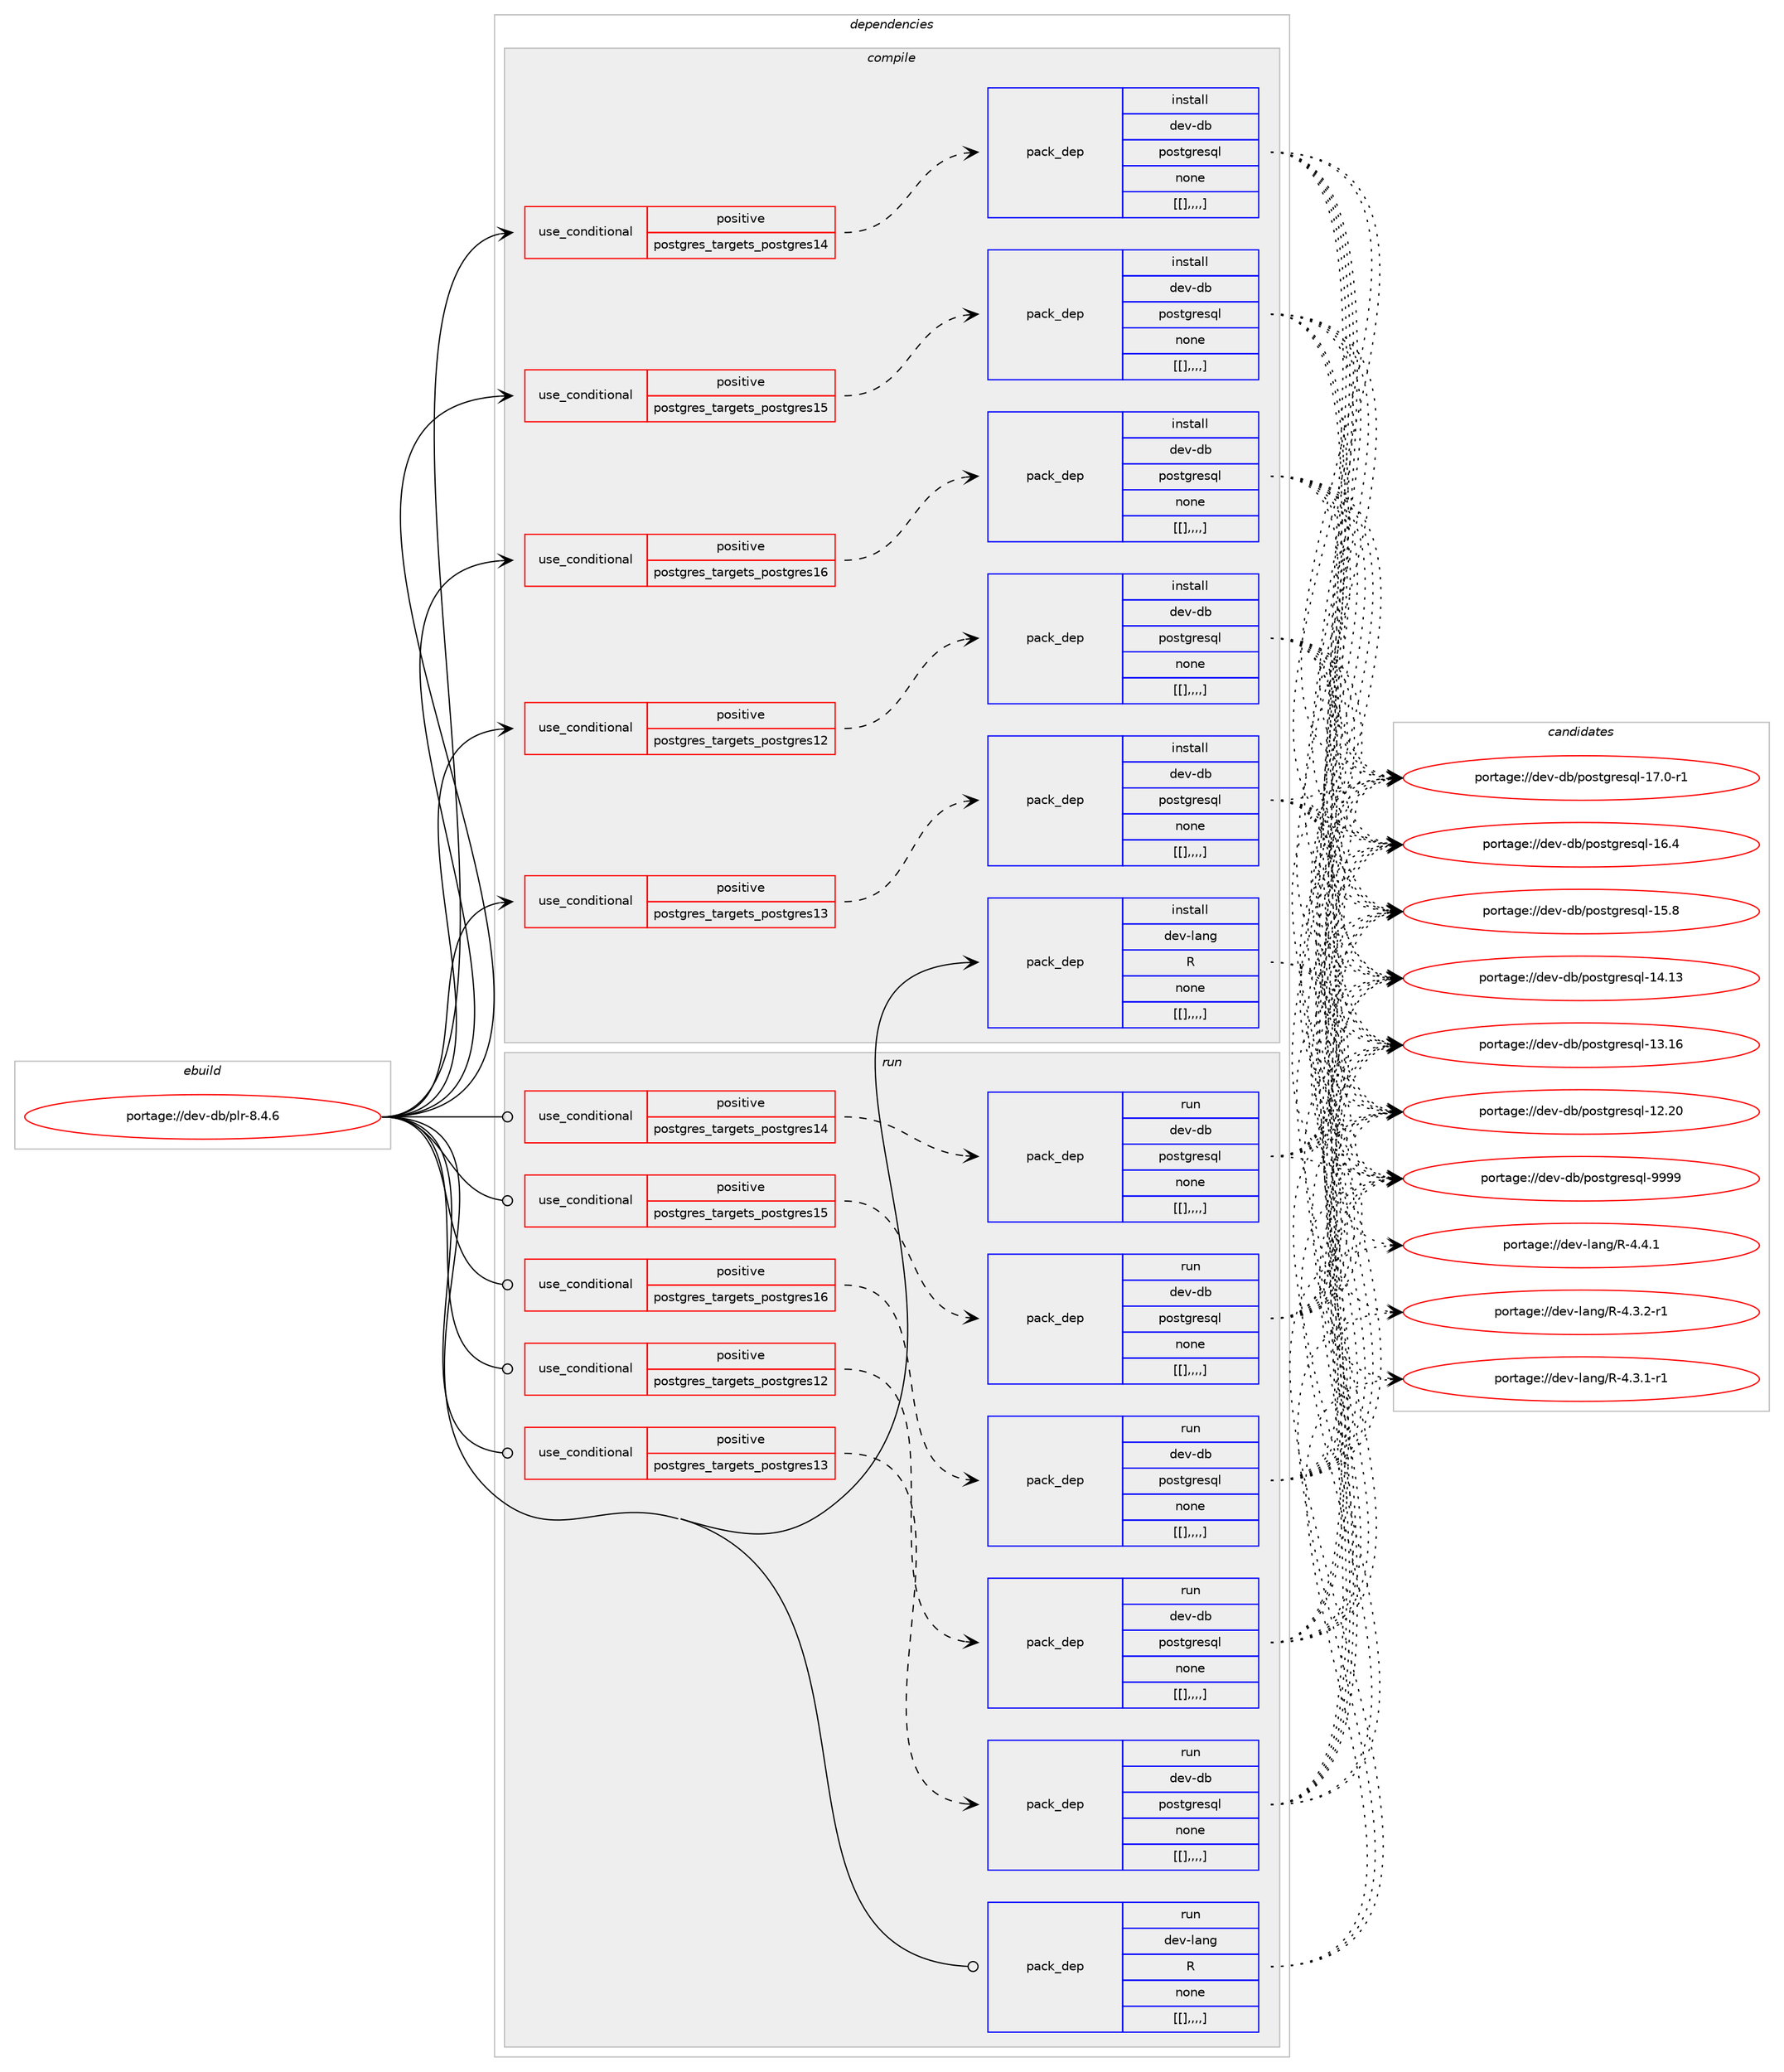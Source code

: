 digraph prolog {

# *************
# Graph options
# *************

newrank=true;
concentrate=true;
compound=true;
graph [rankdir=LR,fontname=Helvetica,fontsize=10,ranksep=1.5];#, ranksep=2.5, nodesep=0.2];
edge  [arrowhead=vee];
node  [fontname=Helvetica,fontsize=10];

# **********
# The ebuild
# **********

subgraph cluster_leftcol {
color=gray;
label=<<i>ebuild</i>>;
id [label="portage://dev-db/plr-8.4.6", color=red, width=4, href="../dev-db/plr-8.4.6.svg"];
}

# ****************
# The dependencies
# ****************

subgraph cluster_midcol {
color=gray;
label=<<i>dependencies</i>>;
subgraph cluster_compile {
fillcolor="#eeeeee";
style=filled;
label=<<i>compile</i>>;
subgraph cond19250 {
dependency71499 [label=<<TABLE BORDER="0" CELLBORDER="1" CELLSPACING="0" CELLPADDING="4"><TR><TD ROWSPAN="3" CELLPADDING="10">use_conditional</TD></TR><TR><TD>positive</TD></TR><TR><TD>postgres_targets_postgres12</TD></TR></TABLE>>, shape=none, color=red];
subgraph pack51258 {
dependency71591 [label=<<TABLE BORDER="0" CELLBORDER="1" CELLSPACING="0" CELLPADDING="4" WIDTH="220"><TR><TD ROWSPAN="6" CELLPADDING="30">pack_dep</TD></TR><TR><TD WIDTH="110">install</TD></TR><TR><TD>dev-db</TD></TR><TR><TD>postgresql</TD></TR><TR><TD>none</TD></TR><TR><TD>[[],,,,]</TD></TR></TABLE>>, shape=none, color=blue];
}
dependency71499:e -> dependency71591:w [weight=20,style="dashed",arrowhead="vee"];
}
id:e -> dependency71499:w [weight=20,style="solid",arrowhead="vee"];
subgraph cond19291 {
dependency71632 [label=<<TABLE BORDER="0" CELLBORDER="1" CELLSPACING="0" CELLPADDING="4"><TR><TD ROWSPAN="3" CELLPADDING="10">use_conditional</TD></TR><TR><TD>positive</TD></TR><TR><TD>postgres_targets_postgres13</TD></TR></TABLE>>, shape=none, color=red];
subgraph pack51334 {
dependency71633 [label=<<TABLE BORDER="0" CELLBORDER="1" CELLSPACING="0" CELLPADDING="4" WIDTH="220"><TR><TD ROWSPAN="6" CELLPADDING="30">pack_dep</TD></TR><TR><TD WIDTH="110">install</TD></TR><TR><TD>dev-db</TD></TR><TR><TD>postgresql</TD></TR><TR><TD>none</TD></TR><TR><TD>[[],,,,]</TD></TR></TABLE>>, shape=none, color=blue];
}
dependency71632:e -> dependency71633:w [weight=20,style="dashed",arrowhead="vee"];
}
id:e -> dependency71632:w [weight=20,style="solid",arrowhead="vee"];
subgraph cond19295 {
dependency71637 [label=<<TABLE BORDER="0" CELLBORDER="1" CELLSPACING="0" CELLPADDING="4"><TR><TD ROWSPAN="3" CELLPADDING="10">use_conditional</TD></TR><TR><TD>positive</TD></TR><TR><TD>postgres_targets_postgres14</TD></TR></TABLE>>, shape=none, color=red];
subgraph pack51337 {
dependency71640 [label=<<TABLE BORDER="0" CELLBORDER="1" CELLSPACING="0" CELLPADDING="4" WIDTH="220"><TR><TD ROWSPAN="6" CELLPADDING="30">pack_dep</TD></TR><TR><TD WIDTH="110">install</TD></TR><TR><TD>dev-db</TD></TR><TR><TD>postgresql</TD></TR><TR><TD>none</TD></TR><TR><TD>[[],,,,]</TD></TR></TABLE>>, shape=none, color=blue];
}
dependency71637:e -> dependency71640:w [weight=20,style="dashed",arrowhead="vee"];
}
id:e -> dependency71637:w [weight=20,style="solid",arrowhead="vee"];
subgraph cond19298 {
dependency71645 [label=<<TABLE BORDER="0" CELLBORDER="1" CELLSPACING="0" CELLPADDING="4"><TR><TD ROWSPAN="3" CELLPADDING="10">use_conditional</TD></TR><TR><TD>positive</TD></TR><TR><TD>postgres_targets_postgres15</TD></TR></TABLE>>, shape=none, color=red];
subgraph pack51377 {
dependency71706 [label=<<TABLE BORDER="0" CELLBORDER="1" CELLSPACING="0" CELLPADDING="4" WIDTH="220"><TR><TD ROWSPAN="6" CELLPADDING="30">pack_dep</TD></TR><TR><TD WIDTH="110">install</TD></TR><TR><TD>dev-db</TD></TR><TR><TD>postgresql</TD></TR><TR><TD>none</TD></TR><TR><TD>[[],,,,]</TD></TR></TABLE>>, shape=none, color=blue];
}
dependency71645:e -> dependency71706:w [weight=20,style="dashed",arrowhead="vee"];
}
id:e -> dependency71645:w [weight=20,style="solid",arrowhead="vee"];
subgraph cond19320 {
dependency71730 [label=<<TABLE BORDER="0" CELLBORDER="1" CELLSPACING="0" CELLPADDING="4"><TR><TD ROWSPAN="3" CELLPADDING="10">use_conditional</TD></TR><TR><TD>positive</TD></TR><TR><TD>postgres_targets_postgres16</TD></TR></TABLE>>, shape=none, color=red];
subgraph pack51467 {
dependency71837 [label=<<TABLE BORDER="0" CELLBORDER="1" CELLSPACING="0" CELLPADDING="4" WIDTH="220"><TR><TD ROWSPAN="6" CELLPADDING="30">pack_dep</TD></TR><TR><TD WIDTH="110">install</TD></TR><TR><TD>dev-db</TD></TR><TR><TD>postgresql</TD></TR><TR><TD>none</TD></TR><TR><TD>[[],,,,]</TD></TR></TABLE>>, shape=none, color=blue];
}
dependency71730:e -> dependency71837:w [weight=20,style="dashed",arrowhead="vee"];
}
id:e -> dependency71730:w [weight=20,style="solid",arrowhead="vee"];
subgraph pack51506 {
dependency71952 [label=<<TABLE BORDER="0" CELLBORDER="1" CELLSPACING="0" CELLPADDING="4" WIDTH="220"><TR><TD ROWSPAN="6" CELLPADDING="30">pack_dep</TD></TR><TR><TD WIDTH="110">install</TD></TR><TR><TD>dev-lang</TD></TR><TR><TD>R</TD></TR><TR><TD>none</TD></TR><TR><TD>[[],,,,]</TD></TR></TABLE>>, shape=none, color=blue];
}
id:e -> dependency71952:w [weight=20,style="solid",arrowhead="vee"];
}
subgraph cluster_compileandrun {
fillcolor="#eeeeee";
style=filled;
label=<<i>compile and run</i>>;
}
subgraph cluster_run {
fillcolor="#eeeeee";
style=filled;
label=<<i>run</i>>;
subgraph cond19398 {
dependency72023 [label=<<TABLE BORDER="0" CELLBORDER="1" CELLSPACING="0" CELLPADDING="4"><TR><TD ROWSPAN="3" CELLPADDING="10">use_conditional</TD></TR><TR><TD>positive</TD></TR><TR><TD>postgres_targets_postgres12</TD></TR></TABLE>>, shape=none, color=red];
subgraph pack51589 {
dependency72071 [label=<<TABLE BORDER="0" CELLBORDER="1" CELLSPACING="0" CELLPADDING="4" WIDTH="220"><TR><TD ROWSPAN="6" CELLPADDING="30">pack_dep</TD></TR><TR><TD WIDTH="110">run</TD></TR><TR><TD>dev-db</TD></TR><TR><TD>postgresql</TD></TR><TR><TD>none</TD></TR><TR><TD>[[],,,,]</TD></TR></TABLE>>, shape=none, color=blue];
}
dependency72023:e -> dependency72071:w [weight=20,style="dashed",arrowhead="vee"];
}
id:e -> dependency72023:w [weight=20,style="solid",arrowhead="odot"];
subgraph cond19441 {
dependency72118 [label=<<TABLE BORDER="0" CELLBORDER="1" CELLSPACING="0" CELLPADDING="4"><TR><TD ROWSPAN="3" CELLPADDING="10">use_conditional</TD></TR><TR><TD>positive</TD></TR><TR><TD>postgres_targets_postgres13</TD></TR></TABLE>>, shape=none, color=red];
subgraph pack51654 {
dependency72164 [label=<<TABLE BORDER="0" CELLBORDER="1" CELLSPACING="0" CELLPADDING="4" WIDTH="220"><TR><TD ROWSPAN="6" CELLPADDING="30">pack_dep</TD></TR><TR><TD WIDTH="110">run</TD></TR><TR><TD>dev-db</TD></TR><TR><TD>postgresql</TD></TR><TR><TD>none</TD></TR><TR><TD>[[],,,,]</TD></TR></TABLE>>, shape=none, color=blue];
}
dependency72118:e -> dependency72164:w [weight=20,style="dashed",arrowhead="vee"];
}
id:e -> dependency72118:w [weight=20,style="solid",arrowhead="odot"];
subgraph cond19493 {
dependency72372 [label=<<TABLE BORDER="0" CELLBORDER="1" CELLSPACING="0" CELLPADDING="4"><TR><TD ROWSPAN="3" CELLPADDING="10">use_conditional</TD></TR><TR><TD>positive</TD></TR><TR><TD>postgres_targets_postgres14</TD></TR></TABLE>>, shape=none, color=red];
subgraph pack51817 {
dependency72395 [label=<<TABLE BORDER="0" CELLBORDER="1" CELLSPACING="0" CELLPADDING="4" WIDTH="220"><TR><TD ROWSPAN="6" CELLPADDING="30">pack_dep</TD></TR><TR><TD WIDTH="110">run</TD></TR><TR><TD>dev-db</TD></TR><TR><TD>postgresql</TD></TR><TR><TD>none</TD></TR><TR><TD>[[],,,,]</TD></TR></TABLE>>, shape=none, color=blue];
}
dependency72372:e -> dependency72395:w [weight=20,style="dashed",arrowhead="vee"];
}
id:e -> dependency72372:w [weight=20,style="solid",arrowhead="odot"];
subgraph cond19552 {
dependency72424 [label=<<TABLE BORDER="0" CELLBORDER="1" CELLSPACING="0" CELLPADDING="4"><TR><TD ROWSPAN="3" CELLPADDING="10">use_conditional</TD></TR><TR><TD>positive</TD></TR><TR><TD>postgres_targets_postgres15</TD></TR></TABLE>>, shape=none, color=red];
subgraph pack51850 {
dependency72478 [label=<<TABLE BORDER="0" CELLBORDER="1" CELLSPACING="0" CELLPADDING="4" WIDTH="220"><TR><TD ROWSPAN="6" CELLPADDING="30">pack_dep</TD></TR><TR><TD WIDTH="110">run</TD></TR><TR><TD>dev-db</TD></TR><TR><TD>postgresql</TD></TR><TR><TD>none</TD></TR><TR><TD>[[],,,,]</TD></TR></TABLE>>, shape=none, color=blue];
}
dependency72424:e -> dependency72478:w [weight=20,style="dashed",arrowhead="vee"];
}
id:e -> dependency72424:w [weight=20,style="solid",arrowhead="odot"];
subgraph cond19610 {
dependency72571 [label=<<TABLE BORDER="0" CELLBORDER="1" CELLSPACING="0" CELLPADDING="4"><TR><TD ROWSPAN="3" CELLPADDING="10">use_conditional</TD></TR><TR><TD>positive</TD></TR><TR><TD>postgres_targets_postgres16</TD></TR></TABLE>>, shape=none, color=red];
subgraph pack51955 {
dependency72602 [label=<<TABLE BORDER="0" CELLBORDER="1" CELLSPACING="0" CELLPADDING="4" WIDTH="220"><TR><TD ROWSPAN="6" CELLPADDING="30">pack_dep</TD></TR><TR><TD WIDTH="110">run</TD></TR><TR><TD>dev-db</TD></TR><TR><TD>postgresql</TD></TR><TR><TD>none</TD></TR><TR><TD>[[],,,,]</TD></TR></TABLE>>, shape=none, color=blue];
}
dependency72571:e -> dependency72602:w [weight=20,style="dashed",arrowhead="vee"];
}
id:e -> dependency72571:w [weight=20,style="solid",arrowhead="odot"];
subgraph pack51974 {
dependency72608 [label=<<TABLE BORDER="0" CELLBORDER="1" CELLSPACING="0" CELLPADDING="4" WIDTH="220"><TR><TD ROWSPAN="6" CELLPADDING="30">pack_dep</TD></TR><TR><TD WIDTH="110">run</TD></TR><TR><TD>dev-lang</TD></TR><TR><TD>R</TD></TR><TR><TD>none</TD></TR><TR><TD>[[],,,,]</TD></TR></TABLE>>, shape=none, color=blue];
}
id:e -> dependency72608:w [weight=20,style="solid",arrowhead="odot"];
}
}

# **************
# The candidates
# **************

subgraph cluster_choices {
rank=same;
color=gray;
label=<<i>candidates</i>>;

subgraph choice50943 {
color=black;
nodesep=1;
choice1001011184510098471121111151161031141011151131084557575757 [label="portage://dev-db/postgresql-9999", color=red, width=4,href="../dev-db/postgresql-9999.svg"];
choice10010111845100984711211111511610311410111511310845495546484511449 [label="portage://dev-db/postgresql-17.0-r1", color=red, width=4,href="../dev-db/postgresql-17.0-r1.svg"];
choice1001011184510098471121111151161031141011151131084549544652 [label="portage://dev-db/postgresql-16.4", color=red, width=4,href="../dev-db/postgresql-16.4.svg"];
choice1001011184510098471121111151161031141011151131084549534656 [label="portage://dev-db/postgresql-15.8", color=red, width=4,href="../dev-db/postgresql-15.8.svg"];
choice100101118451009847112111115116103114101115113108454952464951 [label="portage://dev-db/postgresql-14.13", color=red, width=4,href="../dev-db/postgresql-14.13.svg"];
choice100101118451009847112111115116103114101115113108454951464954 [label="portage://dev-db/postgresql-13.16", color=red, width=4,href="../dev-db/postgresql-13.16.svg"];
choice100101118451009847112111115116103114101115113108454950465048 [label="portage://dev-db/postgresql-12.20", color=red, width=4,href="../dev-db/postgresql-12.20.svg"];
dependency71591:e -> choice1001011184510098471121111151161031141011151131084557575757:w [style=dotted,weight="100"];
dependency71591:e -> choice10010111845100984711211111511610311410111511310845495546484511449:w [style=dotted,weight="100"];
dependency71591:e -> choice1001011184510098471121111151161031141011151131084549544652:w [style=dotted,weight="100"];
dependency71591:e -> choice1001011184510098471121111151161031141011151131084549534656:w [style=dotted,weight="100"];
dependency71591:e -> choice100101118451009847112111115116103114101115113108454952464951:w [style=dotted,weight="100"];
dependency71591:e -> choice100101118451009847112111115116103114101115113108454951464954:w [style=dotted,weight="100"];
dependency71591:e -> choice100101118451009847112111115116103114101115113108454950465048:w [style=dotted,weight="100"];
}
subgraph choice50974 {
color=black;
nodesep=1;
choice1001011184510098471121111151161031141011151131084557575757 [label="portage://dev-db/postgresql-9999", color=red, width=4,href="../dev-db/postgresql-9999.svg"];
choice10010111845100984711211111511610311410111511310845495546484511449 [label="portage://dev-db/postgresql-17.0-r1", color=red, width=4,href="../dev-db/postgresql-17.0-r1.svg"];
choice1001011184510098471121111151161031141011151131084549544652 [label="portage://dev-db/postgresql-16.4", color=red, width=4,href="../dev-db/postgresql-16.4.svg"];
choice1001011184510098471121111151161031141011151131084549534656 [label="portage://dev-db/postgresql-15.8", color=red, width=4,href="../dev-db/postgresql-15.8.svg"];
choice100101118451009847112111115116103114101115113108454952464951 [label="portage://dev-db/postgresql-14.13", color=red, width=4,href="../dev-db/postgresql-14.13.svg"];
choice100101118451009847112111115116103114101115113108454951464954 [label="portage://dev-db/postgresql-13.16", color=red, width=4,href="../dev-db/postgresql-13.16.svg"];
choice100101118451009847112111115116103114101115113108454950465048 [label="portage://dev-db/postgresql-12.20", color=red, width=4,href="../dev-db/postgresql-12.20.svg"];
dependency71633:e -> choice1001011184510098471121111151161031141011151131084557575757:w [style=dotted,weight="100"];
dependency71633:e -> choice10010111845100984711211111511610311410111511310845495546484511449:w [style=dotted,weight="100"];
dependency71633:e -> choice1001011184510098471121111151161031141011151131084549544652:w [style=dotted,weight="100"];
dependency71633:e -> choice1001011184510098471121111151161031141011151131084549534656:w [style=dotted,weight="100"];
dependency71633:e -> choice100101118451009847112111115116103114101115113108454952464951:w [style=dotted,weight="100"];
dependency71633:e -> choice100101118451009847112111115116103114101115113108454951464954:w [style=dotted,weight="100"];
dependency71633:e -> choice100101118451009847112111115116103114101115113108454950465048:w [style=dotted,weight="100"];
}
subgraph choice50981 {
color=black;
nodesep=1;
choice1001011184510098471121111151161031141011151131084557575757 [label="portage://dev-db/postgresql-9999", color=red, width=4,href="../dev-db/postgresql-9999.svg"];
choice10010111845100984711211111511610311410111511310845495546484511449 [label="portage://dev-db/postgresql-17.0-r1", color=red, width=4,href="../dev-db/postgresql-17.0-r1.svg"];
choice1001011184510098471121111151161031141011151131084549544652 [label="portage://dev-db/postgresql-16.4", color=red, width=4,href="../dev-db/postgresql-16.4.svg"];
choice1001011184510098471121111151161031141011151131084549534656 [label="portage://dev-db/postgresql-15.8", color=red, width=4,href="../dev-db/postgresql-15.8.svg"];
choice100101118451009847112111115116103114101115113108454952464951 [label="portage://dev-db/postgresql-14.13", color=red, width=4,href="../dev-db/postgresql-14.13.svg"];
choice100101118451009847112111115116103114101115113108454951464954 [label="portage://dev-db/postgresql-13.16", color=red, width=4,href="../dev-db/postgresql-13.16.svg"];
choice100101118451009847112111115116103114101115113108454950465048 [label="portage://dev-db/postgresql-12.20", color=red, width=4,href="../dev-db/postgresql-12.20.svg"];
dependency71640:e -> choice1001011184510098471121111151161031141011151131084557575757:w [style=dotted,weight="100"];
dependency71640:e -> choice10010111845100984711211111511610311410111511310845495546484511449:w [style=dotted,weight="100"];
dependency71640:e -> choice1001011184510098471121111151161031141011151131084549544652:w [style=dotted,weight="100"];
dependency71640:e -> choice1001011184510098471121111151161031141011151131084549534656:w [style=dotted,weight="100"];
dependency71640:e -> choice100101118451009847112111115116103114101115113108454952464951:w [style=dotted,weight="100"];
dependency71640:e -> choice100101118451009847112111115116103114101115113108454951464954:w [style=dotted,weight="100"];
dependency71640:e -> choice100101118451009847112111115116103114101115113108454950465048:w [style=dotted,weight="100"];
}
subgraph choice50985 {
color=black;
nodesep=1;
choice1001011184510098471121111151161031141011151131084557575757 [label="portage://dev-db/postgresql-9999", color=red, width=4,href="../dev-db/postgresql-9999.svg"];
choice10010111845100984711211111511610311410111511310845495546484511449 [label="portage://dev-db/postgresql-17.0-r1", color=red, width=4,href="../dev-db/postgresql-17.0-r1.svg"];
choice1001011184510098471121111151161031141011151131084549544652 [label="portage://dev-db/postgresql-16.4", color=red, width=4,href="../dev-db/postgresql-16.4.svg"];
choice1001011184510098471121111151161031141011151131084549534656 [label="portage://dev-db/postgresql-15.8", color=red, width=4,href="../dev-db/postgresql-15.8.svg"];
choice100101118451009847112111115116103114101115113108454952464951 [label="portage://dev-db/postgresql-14.13", color=red, width=4,href="../dev-db/postgresql-14.13.svg"];
choice100101118451009847112111115116103114101115113108454951464954 [label="portage://dev-db/postgresql-13.16", color=red, width=4,href="../dev-db/postgresql-13.16.svg"];
choice100101118451009847112111115116103114101115113108454950465048 [label="portage://dev-db/postgresql-12.20", color=red, width=4,href="../dev-db/postgresql-12.20.svg"];
dependency71706:e -> choice1001011184510098471121111151161031141011151131084557575757:w [style=dotted,weight="100"];
dependency71706:e -> choice10010111845100984711211111511610311410111511310845495546484511449:w [style=dotted,weight="100"];
dependency71706:e -> choice1001011184510098471121111151161031141011151131084549544652:w [style=dotted,weight="100"];
dependency71706:e -> choice1001011184510098471121111151161031141011151131084549534656:w [style=dotted,weight="100"];
dependency71706:e -> choice100101118451009847112111115116103114101115113108454952464951:w [style=dotted,weight="100"];
dependency71706:e -> choice100101118451009847112111115116103114101115113108454951464954:w [style=dotted,weight="100"];
dependency71706:e -> choice100101118451009847112111115116103114101115113108454950465048:w [style=dotted,weight="100"];
}
subgraph choice51013 {
color=black;
nodesep=1;
choice1001011184510098471121111151161031141011151131084557575757 [label="portage://dev-db/postgresql-9999", color=red, width=4,href="../dev-db/postgresql-9999.svg"];
choice10010111845100984711211111511610311410111511310845495546484511449 [label="portage://dev-db/postgresql-17.0-r1", color=red, width=4,href="../dev-db/postgresql-17.0-r1.svg"];
choice1001011184510098471121111151161031141011151131084549544652 [label="portage://dev-db/postgresql-16.4", color=red, width=4,href="../dev-db/postgresql-16.4.svg"];
choice1001011184510098471121111151161031141011151131084549534656 [label="portage://dev-db/postgresql-15.8", color=red, width=4,href="../dev-db/postgresql-15.8.svg"];
choice100101118451009847112111115116103114101115113108454952464951 [label="portage://dev-db/postgresql-14.13", color=red, width=4,href="../dev-db/postgresql-14.13.svg"];
choice100101118451009847112111115116103114101115113108454951464954 [label="portage://dev-db/postgresql-13.16", color=red, width=4,href="../dev-db/postgresql-13.16.svg"];
choice100101118451009847112111115116103114101115113108454950465048 [label="portage://dev-db/postgresql-12.20", color=red, width=4,href="../dev-db/postgresql-12.20.svg"];
dependency71837:e -> choice1001011184510098471121111151161031141011151131084557575757:w [style=dotted,weight="100"];
dependency71837:e -> choice10010111845100984711211111511610311410111511310845495546484511449:w [style=dotted,weight="100"];
dependency71837:e -> choice1001011184510098471121111151161031141011151131084549544652:w [style=dotted,weight="100"];
dependency71837:e -> choice1001011184510098471121111151161031141011151131084549534656:w [style=dotted,weight="100"];
dependency71837:e -> choice100101118451009847112111115116103114101115113108454952464951:w [style=dotted,weight="100"];
dependency71837:e -> choice100101118451009847112111115116103114101115113108454951464954:w [style=dotted,weight="100"];
dependency71837:e -> choice100101118451009847112111115116103114101115113108454950465048:w [style=dotted,weight="100"];
}
subgraph choice51018 {
color=black;
nodesep=1;
choice10010111845108971101034782455246524649 [label="portage://dev-lang/R-4.4.1", color=red, width=4,href="../dev-lang/R-4.4.1.svg"];
choice100101118451089711010347824552465146504511449 [label="portage://dev-lang/R-4.3.2-r1", color=red, width=4,href="../dev-lang/R-4.3.2-r1.svg"];
choice100101118451089711010347824552465146494511449 [label="portage://dev-lang/R-4.3.1-r1", color=red, width=4,href="../dev-lang/R-4.3.1-r1.svg"];
dependency71952:e -> choice10010111845108971101034782455246524649:w [style=dotted,weight="100"];
dependency71952:e -> choice100101118451089711010347824552465146504511449:w [style=dotted,weight="100"];
dependency71952:e -> choice100101118451089711010347824552465146494511449:w [style=dotted,weight="100"];
}
subgraph choice51020 {
color=black;
nodesep=1;
choice1001011184510098471121111151161031141011151131084557575757 [label="portage://dev-db/postgresql-9999", color=red, width=4,href="../dev-db/postgresql-9999.svg"];
choice10010111845100984711211111511610311410111511310845495546484511449 [label="portage://dev-db/postgresql-17.0-r1", color=red, width=4,href="../dev-db/postgresql-17.0-r1.svg"];
choice1001011184510098471121111151161031141011151131084549544652 [label="portage://dev-db/postgresql-16.4", color=red, width=4,href="../dev-db/postgresql-16.4.svg"];
choice1001011184510098471121111151161031141011151131084549534656 [label="portage://dev-db/postgresql-15.8", color=red, width=4,href="../dev-db/postgresql-15.8.svg"];
choice100101118451009847112111115116103114101115113108454952464951 [label="portage://dev-db/postgresql-14.13", color=red, width=4,href="../dev-db/postgresql-14.13.svg"];
choice100101118451009847112111115116103114101115113108454951464954 [label="portage://dev-db/postgresql-13.16", color=red, width=4,href="../dev-db/postgresql-13.16.svg"];
choice100101118451009847112111115116103114101115113108454950465048 [label="portage://dev-db/postgresql-12.20", color=red, width=4,href="../dev-db/postgresql-12.20.svg"];
dependency72071:e -> choice1001011184510098471121111151161031141011151131084557575757:w [style=dotted,weight="100"];
dependency72071:e -> choice10010111845100984711211111511610311410111511310845495546484511449:w [style=dotted,weight="100"];
dependency72071:e -> choice1001011184510098471121111151161031141011151131084549544652:w [style=dotted,weight="100"];
dependency72071:e -> choice1001011184510098471121111151161031141011151131084549534656:w [style=dotted,weight="100"];
dependency72071:e -> choice100101118451009847112111115116103114101115113108454952464951:w [style=dotted,weight="100"];
dependency72071:e -> choice100101118451009847112111115116103114101115113108454951464954:w [style=dotted,weight="100"];
dependency72071:e -> choice100101118451009847112111115116103114101115113108454950465048:w [style=dotted,weight="100"];
}
subgraph choice51032 {
color=black;
nodesep=1;
choice1001011184510098471121111151161031141011151131084557575757 [label="portage://dev-db/postgresql-9999", color=red, width=4,href="../dev-db/postgresql-9999.svg"];
choice10010111845100984711211111511610311410111511310845495546484511449 [label="portage://dev-db/postgresql-17.0-r1", color=red, width=4,href="../dev-db/postgresql-17.0-r1.svg"];
choice1001011184510098471121111151161031141011151131084549544652 [label="portage://dev-db/postgresql-16.4", color=red, width=4,href="../dev-db/postgresql-16.4.svg"];
choice1001011184510098471121111151161031141011151131084549534656 [label="portage://dev-db/postgresql-15.8", color=red, width=4,href="../dev-db/postgresql-15.8.svg"];
choice100101118451009847112111115116103114101115113108454952464951 [label="portage://dev-db/postgresql-14.13", color=red, width=4,href="../dev-db/postgresql-14.13.svg"];
choice100101118451009847112111115116103114101115113108454951464954 [label="portage://dev-db/postgresql-13.16", color=red, width=4,href="../dev-db/postgresql-13.16.svg"];
choice100101118451009847112111115116103114101115113108454950465048 [label="portage://dev-db/postgresql-12.20", color=red, width=4,href="../dev-db/postgresql-12.20.svg"];
dependency72164:e -> choice1001011184510098471121111151161031141011151131084557575757:w [style=dotted,weight="100"];
dependency72164:e -> choice10010111845100984711211111511610311410111511310845495546484511449:w [style=dotted,weight="100"];
dependency72164:e -> choice1001011184510098471121111151161031141011151131084549544652:w [style=dotted,weight="100"];
dependency72164:e -> choice1001011184510098471121111151161031141011151131084549534656:w [style=dotted,weight="100"];
dependency72164:e -> choice100101118451009847112111115116103114101115113108454952464951:w [style=dotted,weight="100"];
dependency72164:e -> choice100101118451009847112111115116103114101115113108454951464954:w [style=dotted,weight="100"];
dependency72164:e -> choice100101118451009847112111115116103114101115113108454950465048:w [style=dotted,weight="100"];
}
subgraph choice51037 {
color=black;
nodesep=1;
choice1001011184510098471121111151161031141011151131084557575757 [label="portage://dev-db/postgresql-9999", color=red, width=4,href="../dev-db/postgresql-9999.svg"];
choice10010111845100984711211111511610311410111511310845495546484511449 [label="portage://dev-db/postgresql-17.0-r1", color=red, width=4,href="../dev-db/postgresql-17.0-r1.svg"];
choice1001011184510098471121111151161031141011151131084549544652 [label="portage://dev-db/postgresql-16.4", color=red, width=4,href="../dev-db/postgresql-16.4.svg"];
choice1001011184510098471121111151161031141011151131084549534656 [label="portage://dev-db/postgresql-15.8", color=red, width=4,href="../dev-db/postgresql-15.8.svg"];
choice100101118451009847112111115116103114101115113108454952464951 [label="portage://dev-db/postgresql-14.13", color=red, width=4,href="../dev-db/postgresql-14.13.svg"];
choice100101118451009847112111115116103114101115113108454951464954 [label="portage://dev-db/postgresql-13.16", color=red, width=4,href="../dev-db/postgresql-13.16.svg"];
choice100101118451009847112111115116103114101115113108454950465048 [label="portage://dev-db/postgresql-12.20", color=red, width=4,href="../dev-db/postgresql-12.20.svg"];
dependency72395:e -> choice1001011184510098471121111151161031141011151131084557575757:w [style=dotted,weight="100"];
dependency72395:e -> choice10010111845100984711211111511610311410111511310845495546484511449:w [style=dotted,weight="100"];
dependency72395:e -> choice1001011184510098471121111151161031141011151131084549544652:w [style=dotted,weight="100"];
dependency72395:e -> choice1001011184510098471121111151161031141011151131084549534656:w [style=dotted,weight="100"];
dependency72395:e -> choice100101118451009847112111115116103114101115113108454952464951:w [style=dotted,weight="100"];
dependency72395:e -> choice100101118451009847112111115116103114101115113108454951464954:w [style=dotted,weight="100"];
dependency72395:e -> choice100101118451009847112111115116103114101115113108454950465048:w [style=dotted,weight="100"];
}
subgraph choice51046 {
color=black;
nodesep=1;
choice1001011184510098471121111151161031141011151131084557575757 [label="portage://dev-db/postgresql-9999", color=red, width=4,href="../dev-db/postgresql-9999.svg"];
choice10010111845100984711211111511610311410111511310845495546484511449 [label="portage://dev-db/postgresql-17.0-r1", color=red, width=4,href="../dev-db/postgresql-17.0-r1.svg"];
choice1001011184510098471121111151161031141011151131084549544652 [label="portage://dev-db/postgresql-16.4", color=red, width=4,href="../dev-db/postgresql-16.4.svg"];
choice1001011184510098471121111151161031141011151131084549534656 [label="portage://dev-db/postgresql-15.8", color=red, width=4,href="../dev-db/postgresql-15.8.svg"];
choice100101118451009847112111115116103114101115113108454952464951 [label="portage://dev-db/postgresql-14.13", color=red, width=4,href="../dev-db/postgresql-14.13.svg"];
choice100101118451009847112111115116103114101115113108454951464954 [label="portage://dev-db/postgresql-13.16", color=red, width=4,href="../dev-db/postgresql-13.16.svg"];
choice100101118451009847112111115116103114101115113108454950465048 [label="portage://dev-db/postgresql-12.20", color=red, width=4,href="../dev-db/postgresql-12.20.svg"];
dependency72478:e -> choice1001011184510098471121111151161031141011151131084557575757:w [style=dotted,weight="100"];
dependency72478:e -> choice10010111845100984711211111511610311410111511310845495546484511449:w [style=dotted,weight="100"];
dependency72478:e -> choice1001011184510098471121111151161031141011151131084549544652:w [style=dotted,weight="100"];
dependency72478:e -> choice1001011184510098471121111151161031141011151131084549534656:w [style=dotted,weight="100"];
dependency72478:e -> choice100101118451009847112111115116103114101115113108454952464951:w [style=dotted,weight="100"];
dependency72478:e -> choice100101118451009847112111115116103114101115113108454951464954:w [style=dotted,weight="100"];
dependency72478:e -> choice100101118451009847112111115116103114101115113108454950465048:w [style=dotted,weight="100"];
}
subgraph choice51076 {
color=black;
nodesep=1;
choice1001011184510098471121111151161031141011151131084557575757 [label="portage://dev-db/postgresql-9999", color=red, width=4,href="../dev-db/postgresql-9999.svg"];
choice10010111845100984711211111511610311410111511310845495546484511449 [label="portage://dev-db/postgresql-17.0-r1", color=red, width=4,href="../dev-db/postgresql-17.0-r1.svg"];
choice1001011184510098471121111151161031141011151131084549544652 [label="portage://dev-db/postgresql-16.4", color=red, width=4,href="../dev-db/postgresql-16.4.svg"];
choice1001011184510098471121111151161031141011151131084549534656 [label="portage://dev-db/postgresql-15.8", color=red, width=4,href="../dev-db/postgresql-15.8.svg"];
choice100101118451009847112111115116103114101115113108454952464951 [label="portage://dev-db/postgresql-14.13", color=red, width=4,href="../dev-db/postgresql-14.13.svg"];
choice100101118451009847112111115116103114101115113108454951464954 [label="portage://dev-db/postgresql-13.16", color=red, width=4,href="../dev-db/postgresql-13.16.svg"];
choice100101118451009847112111115116103114101115113108454950465048 [label="portage://dev-db/postgresql-12.20", color=red, width=4,href="../dev-db/postgresql-12.20.svg"];
dependency72602:e -> choice1001011184510098471121111151161031141011151131084557575757:w [style=dotted,weight="100"];
dependency72602:e -> choice10010111845100984711211111511610311410111511310845495546484511449:w [style=dotted,weight="100"];
dependency72602:e -> choice1001011184510098471121111151161031141011151131084549544652:w [style=dotted,weight="100"];
dependency72602:e -> choice1001011184510098471121111151161031141011151131084549534656:w [style=dotted,weight="100"];
dependency72602:e -> choice100101118451009847112111115116103114101115113108454952464951:w [style=dotted,weight="100"];
dependency72602:e -> choice100101118451009847112111115116103114101115113108454951464954:w [style=dotted,weight="100"];
dependency72602:e -> choice100101118451009847112111115116103114101115113108454950465048:w [style=dotted,weight="100"];
}
subgraph choice51087 {
color=black;
nodesep=1;
choice10010111845108971101034782455246524649 [label="portage://dev-lang/R-4.4.1", color=red, width=4,href="../dev-lang/R-4.4.1.svg"];
choice100101118451089711010347824552465146504511449 [label="portage://dev-lang/R-4.3.2-r1", color=red, width=4,href="../dev-lang/R-4.3.2-r1.svg"];
choice100101118451089711010347824552465146494511449 [label="portage://dev-lang/R-4.3.1-r1", color=red, width=4,href="../dev-lang/R-4.3.1-r1.svg"];
dependency72608:e -> choice10010111845108971101034782455246524649:w [style=dotted,weight="100"];
dependency72608:e -> choice100101118451089711010347824552465146504511449:w [style=dotted,weight="100"];
dependency72608:e -> choice100101118451089711010347824552465146494511449:w [style=dotted,weight="100"];
}
}

}
